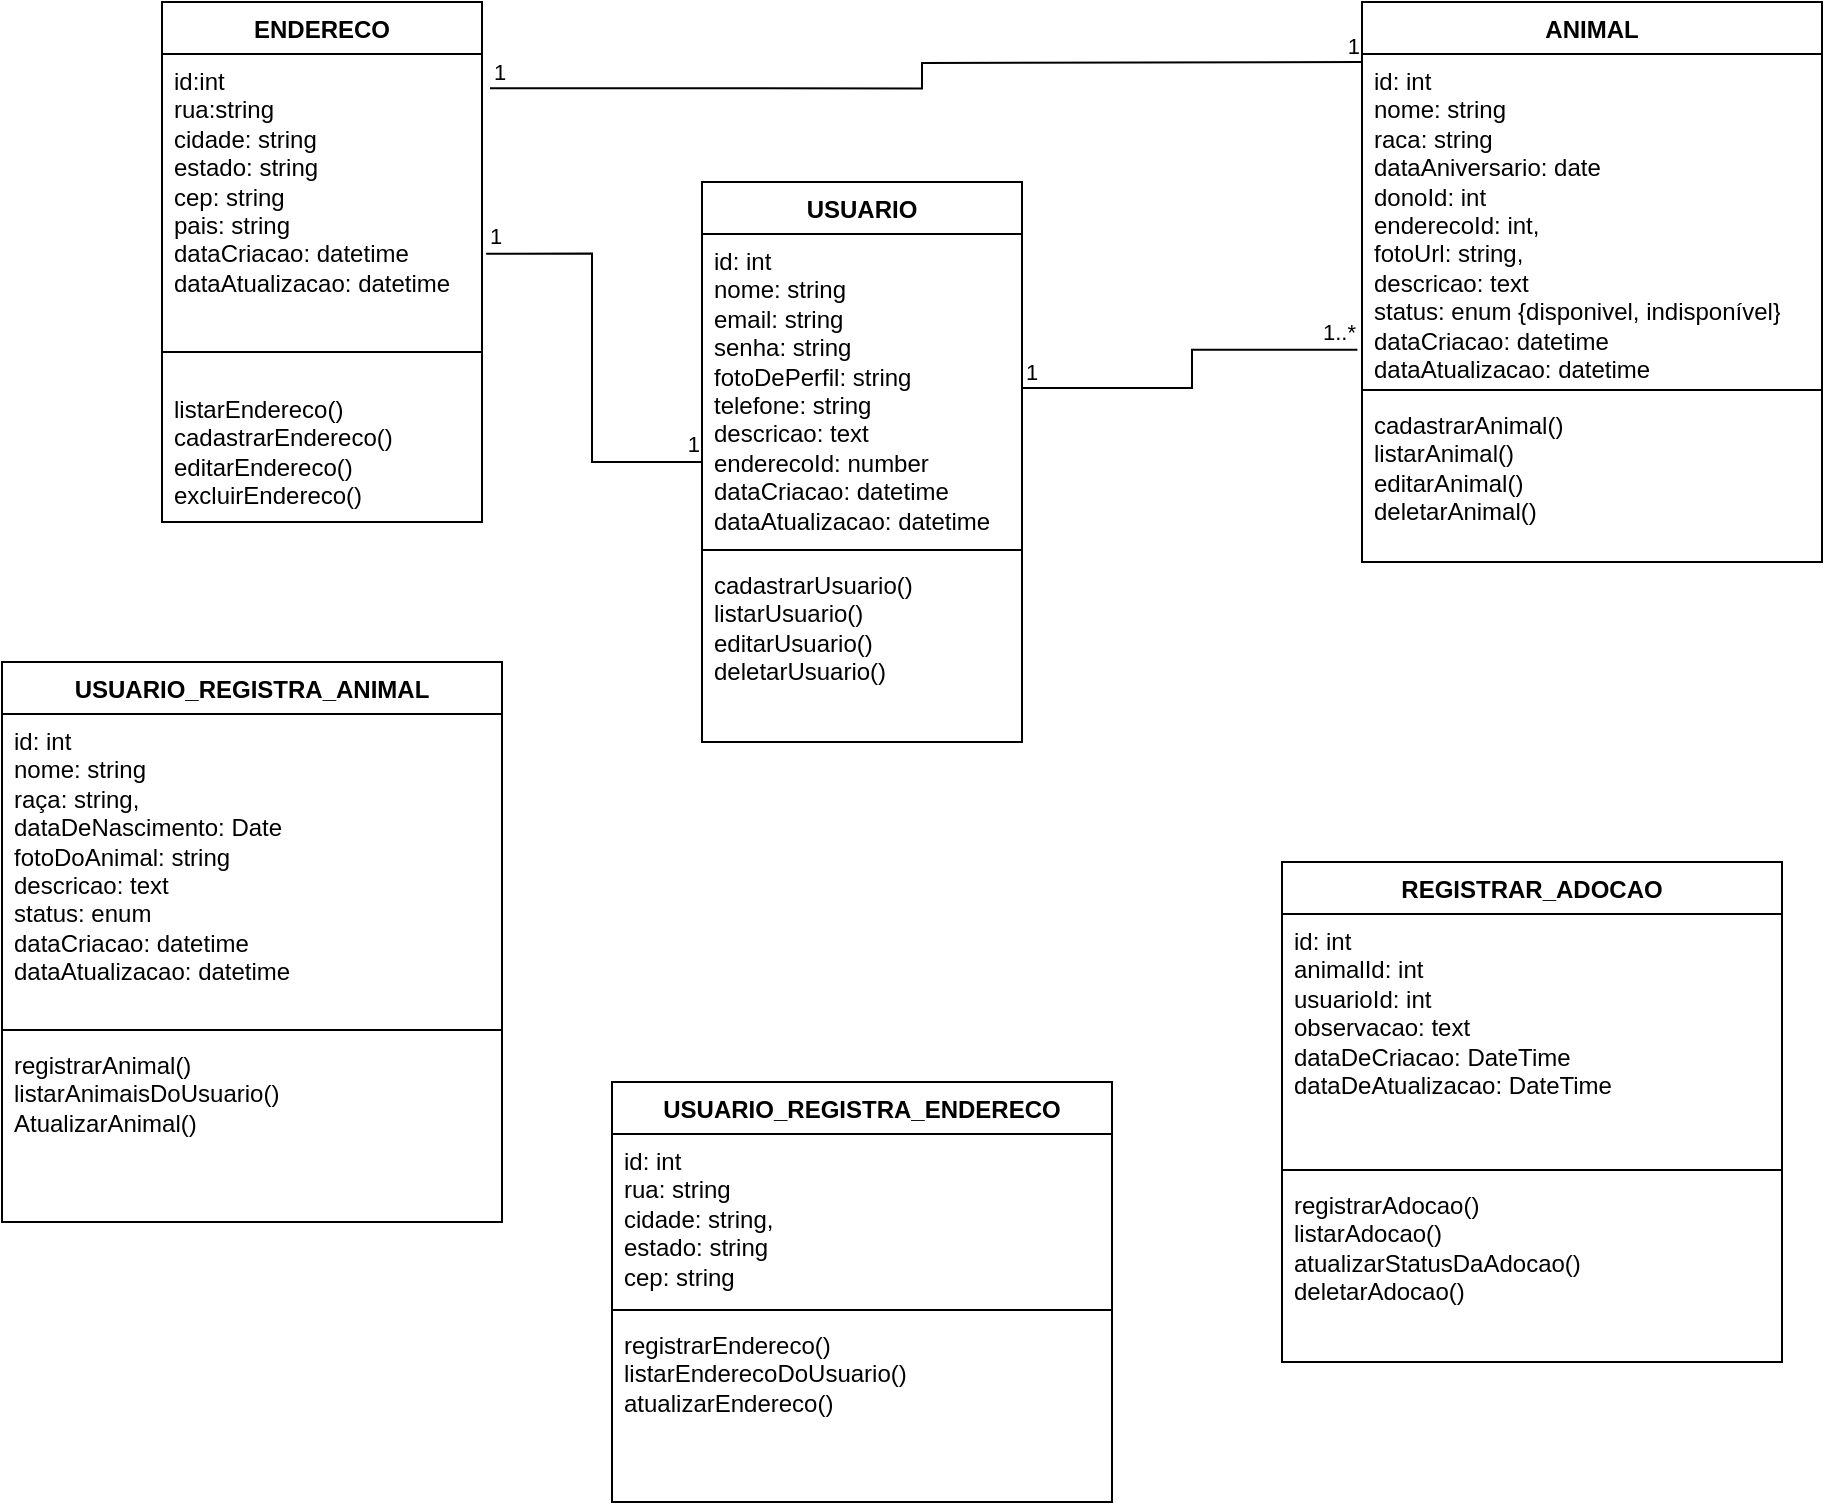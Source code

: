 <mxfile>
    <diagram name="Página-1" id="byVd-cGKzUGu6L8oe7Ub">
        <mxGraphModel dx="1996" dy="662" grid="1" gridSize="10" guides="1" tooltips="1" connect="1" arrows="1" fold="1" page="1" pageScale="1" pageWidth="827" pageHeight="1169" math="0" shadow="0">
            <root>
                <mxCell id="0"/>
                <mxCell id="1" parent="0"/>
                <mxCell id="cuir3odMGSEPCRtanvPZ-27" value="ENDERECO" style="swimlane;fontStyle=1;align=center;verticalAlign=top;childLayout=stackLayout;horizontal=1;startSize=26;horizontalStack=0;resizeParent=1;resizeParentMax=0;resizeLast=0;collapsible=1;marginBottom=0;whiteSpace=wrap;html=1;" parent="1" vertex="1">
                    <mxGeometry x="20" width="160" height="260" as="geometry"/>
                </mxCell>
                <mxCell id="cuir3odMGSEPCRtanvPZ-28" value="id:int&lt;div&gt;rua:string&lt;/div&gt;&lt;div&gt;cidade: string&lt;/div&gt;&lt;div&gt;estado: string&lt;/div&gt;&lt;div&gt;cep: string&lt;/div&gt;&lt;div&gt;pais: string&lt;/div&gt;&lt;div&gt;&lt;div&gt;dataCriacao: datetime&lt;/div&gt;&lt;div&gt;dataAtualizacao: datetime&lt;/div&gt;&lt;/div&gt;" style="text;strokeColor=none;fillColor=none;align=left;verticalAlign=top;spacingLeft=4;spacingRight=4;overflow=hidden;rotatable=0;points=[[0,0.5],[1,0.5]];portConstraint=eastwest;whiteSpace=wrap;html=1;" parent="cuir3odMGSEPCRtanvPZ-27" vertex="1">
                    <mxGeometry y="26" width="160" height="134" as="geometry"/>
                </mxCell>
                <mxCell id="cuir3odMGSEPCRtanvPZ-29" value="" style="line;strokeWidth=1;fillColor=none;align=left;verticalAlign=middle;spacingTop=-1;spacingLeft=3;spacingRight=3;rotatable=0;labelPosition=right;points=[];portConstraint=eastwest;strokeColor=inherit;" parent="cuir3odMGSEPCRtanvPZ-27" vertex="1">
                    <mxGeometry y="160" width="160" height="30" as="geometry"/>
                </mxCell>
                <mxCell id="cuir3odMGSEPCRtanvPZ-30" value="&lt;div&gt;listarEndereco()&lt;/div&gt;cadastrarEndereco()&lt;div&gt;editarEndereco()&lt;/div&gt;&lt;div&gt;excluirEndereco()&lt;/div&gt;" style="text;strokeColor=none;fillColor=none;align=left;verticalAlign=top;spacingLeft=4;spacingRight=4;overflow=hidden;rotatable=0;points=[[0,0.5],[1,0.5]];portConstraint=eastwest;whiteSpace=wrap;html=1;" parent="cuir3odMGSEPCRtanvPZ-27" vertex="1">
                    <mxGeometry y="190" width="160" height="70" as="geometry"/>
                </mxCell>
                <mxCell id="cuir3odMGSEPCRtanvPZ-31" value="USUARIO" style="swimlane;fontStyle=1;align=center;verticalAlign=top;childLayout=stackLayout;horizontal=1;startSize=26;horizontalStack=0;resizeParent=1;resizeParentMax=0;resizeLast=0;collapsible=1;marginBottom=0;whiteSpace=wrap;html=1;" parent="1" vertex="1">
                    <mxGeometry x="290" y="90" width="160" height="280" as="geometry"/>
                </mxCell>
                <mxCell id="cuir3odMGSEPCRtanvPZ-32" value="id: int&lt;div&gt;nome: string&lt;/div&gt;&lt;div&gt;email: string&lt;/div&gt;&lt;div&gt;senha: string&lt;/div&gt;&lt;div&gt;fotoDePerfil: string&lt;/div&gt;&lt;div&gt;telefone: string&lt;/div&gt;&lt;div&gt;descricao: text&lt;/div&gt;&lt;div&gt;enderecoId: number&lt;/div&gt;&lt;div&gt;dataCriacao: datetime&lt;/div&gt;&lt;div&gt;dataAtualizacao: datetime&lt;/div&gt;" style="text;strokeColor=none;fillColor=none;align=left;verticalAlign=top;spacingLeft=4;spacingRight=4;overflow=hidden;rotatable=0;points=[[0,0.5],[1,0.5]];portConstraint=eastwest;whiteSpace=wrap;html=1;" parent="cuir3odMGSEPCRtanvPZ-31" vertex="1">
                    <mxGeometry y="26" width="160" height="154" as="geometry"/>
                </mxCell>
                <mxCell id="cuir3odMGSEPCRtanvPZ-33" value="" style="line;strokeWidth=1;fillColor=none;align=left;verticalAlign=middle;spacingTop=-1;spacingLeft=3;spacingRight=3;rotatable=0;labelPosition=right;points=[];portConstraint=eastwest;strokeColor=inherit;" parent="cuir3odMGSEPCRtanvPZ-31" vertex="1">
                    <mxGeometry y="180" width="160" height="8" as="geometry"/>
                </mxCell>
                <mxCell id="cuir3odMGSEPCRtanvPZ-34" value="cadastrarUsuario()&lt;div&gt;listarUsuario()&lt;/div&gt;&lt;div&gt;editarUsuario()&lt;/div&gt;&lt;div&gt;deletarUsuario()&lt;/div&gt;" style="text;strokeColor=none;fillColor=none;align=left;verticalAlign=top;spacingLeft=4;spacingRight=4;overflow=hidden;rotatable=0;points=[[0,0.5],[1,0.5]];portConstraint=eastwest;whiteSpace=wrap;html=1;" parent="cuir3odMGSEPCRtanvPZ-31" vertex="1">
                    <mxGeometry y="188" width="160" height="92" as="geometry"/>
                </mxCell>
                <mxCell id="cuir3odMGSEPCRtanvPZ-35" value="ANIMAL" style="swimlane;fontStyle=1;align=center;verticalAlign=top;childLayout=stackLayout;horizontal=1;startSize=26;horizontalStack=0;resizeParent=1;resizeParentMax=0;resizeLast=0;collapsible=1;marginBottom=0;whiteSpace=wrap;html=1;" parent="1" vertex="1">
                    <mxGeometry x="620" width="230" height="280" as="geometry"/>
                </mxCell>
                <mxCell id="cuir3odMGSEPCRtanvPZ-36" value="id: int&lt;div&gt;nome: string&lt;/div&gt;&lt;div&gt;raca: string&lt;/div&gt;&lt;div&gt;dataAniversario: date&lt;/div&gt;&lt;div&gt;donoId: int&lt;/div&gt;&lt;div&gt;enderecoId: int,&lt;/div&gt;&lt;div&gt;fotoUrl: string,&lt;/div&gt;&lt;div&gt;descricao: text&lt;/div&gt;&lt;div&gt;status: enum {disponivel, indisponível}&lt;/div&gt;&lt;div&gt;dataCriacao: datetime&lt;/div&gt;&lt;div&gt;dataAtualizacao: datetime&lt;/div&gt;" style="text;strokeColor=none;fillColor=none;align=left;verticalAlign=top;spacingLeft=4;spacingRight=4;overflow=hidden;rotatable=0;points=[[0,0.5],[1,0.5]];portConstraint=eastwest;whiteSpace=wrap;html=1;" parent="cuir3odMGSEPCRtanvPZ-35" vertex="1">
                    <mxGeometry y="26" width="230" height="164" as="geometry"/>
                </mxCell>
                <mxCell id="cuir3odMGSEPCRtanvPZ-37" value="" style="line;strokeWidth=1;fillColor=none;align=left;verticalAlign=middle;spacingTop=-1;spacingLeft=3;spacingRight=3;rotatable=0;labelPosition=right;points=[];portConstraint=eastwest;strokeColor=inherit;" parent="cuir3odMGSEPCRtanvPZ-35" vertex="1">
                    <mxGeometry y="190" width="230" height="8" as="geometry"/>
                </mxCell>
                <mxCell id="cuir3odMGSEPCRtanvPZ-38" value="cadastrarAnimal()&lt;div&gt;listarAnimal()&lt;/div&gt;&lt;div&gt;editarAnimal()&lt;/div&gt;&lt;div&gt;deletarAnimal()&lt;/div&gt;" style="text;strokeColor=none;fillColor=none;align=left;verticalAlign=top;spacingLeft=4;spacingRight=4;overflow=hidden;rotatable=0;points=[[0,0.5],[1,0.5]];portConstraint=eastwest;whiteSpace=wrap;html=1;" parent="cuir3odMGSEPCRtanvPZ-35" vertex="1">
                    <mxGeometry y="198" width="230" height="82" as="geometry"/>
                </mxCell>
                <mxCell id="cuir3odMGSEPCRtanvPZ-56" value="" style="endArrow=none;html=1;edgeStyle=orthogonalEdgeStyle;rounded=0;entryX=-0.01;entryY=0.902;entryDx=0;entryDy=0;entryPerimeter=0;" parent="1" source="cuir3odMGSEPCRtanvPZ-32" target="cuir3odMGSEPCRtanvPZ-36" edge="1">
                    <mxGeometry relative="1" as="geometry">
                        <mxPoint x="480" y="190" as="sourcePoint"/>
                        <mxPoint x="600" y="190" as="targetPoint"/>
                    </mxGeometry>
                </mxCell>
                <mxCell id="cuir3odMGSEPCRtanvPZ-57" value="1" style="edgeLabel;resizable=0;html=1;align=left;verticalAlign=bottom;" parent="cuir3odMGSEPCRtanvPZ-56" connectable="0" vertex="1">
                    <mxGeometry x="-1" relative="1" as="geometry"/>
                </mxCell>
                <mxCell id="cuir3odMGSEPCRtanvPZ-58" value="1..*" style="edgeLabel;resizable=0;html=1;align=right;verticalAlign=bottom;" parent="cuir3odMGSEPCRtanvPZ-56" connectable="0" vertex="1">
                    <mxGeometry x="1" relative="1" as="geometry"/>
                </mxCell>
                <mxCell id="cuir3odMGSEPCRtanvPZ-62" value="" style="endArrow=none;html=1;edgeStyle=orthogonalEdgeStyle;rounded=0;entryX=0;entryY=0.74;entryDx=0;entryDy=0;entryPerimeter=0;exitX=1.013;exitY=0.745;exitDx=0;exitDy=0;exitPerimeter=0;" parent="1" source="cuir3odMGSEPCRtanvPZ-28" target="cuir3odMGSEPCRtanvPZ-32" edge="1">
                    <mxGeometry relative="1" as="geometry">
                        <mxPoint x="110" y="229.5" as="sourcePoint"/>
                        <mxPoint x="270" y="229.5" as="targetPoint"/>
                    </mxGeometry>
                </mxCell>
                <mxCell id="cuir3odMGSEPCRtanvPZ-63" value="1" style="edgeLabel;resizable=0;html=1;align=left;verticalAlign=bottom;" parent="cuir3odMGSEPCRtanvPZ-62" connectable="0" vertex="1">
                    <mxGeometry x="-1" relative="1" as="geometry"/>
                </mxCell>
                <mxCell id="cuir3odMGSEPCRtanvPZ-64" value="1" style="edgeLabel;resizable=0;html=1;align=right;verticalAlign=bottom;" parent="cuir3odMGSEPCRtanvPZ-62" connectable="0" vertex="1">
                    <mxGeometry x="1" relative="1" as="geometry"/>
                </mxCell>
                <mxCell id="cuir3odMGSEPCRtanvPZ-66" value="" style="endArrow=none;html=1;edgeStyle=orthogonalEdgeStyle;rounded=0;exitX=1.025;exitY=0.128;exitDx=0;exitDy=0;exitPerimeter=0;" parent="1" source="cuir3odMGSEPCRtanvPZ-28" edge="1">
                    <mxGeometry relative="1" as="geometry">
                        <mxPoint x="460" y="30" as="sourcePoint"/>
                        <mxPoint x="620" y="30" as="targetPoint"/>
                    </mxGeometry>
                </mxCell>
                <mxCell id="cuir3odMGSEPCRtanvPZ-67" value="1" style="edgeLabel;resizable=0;html=1;align=left;verticalAlign=bottom;" parent="cuir3odMGSEPCRtanvPZ-66" connectable="0" vertex="1">
                    <mxGeometry x="-1" relative="1" as="geometry"/>
                </mxCell>
                <mxCell id="cuir3odMGSEPCRtanvPZ-68" value="1" style="edgeLabel;resizable=0;html=1;align=right;verticalAlign=bottom;" parent="cuir3odMGSEPCRtanvPZ-66" connectable="0" vertex="1">
                    <mxGeometry x="1" relative="1" as="geometry"/>
                </mxCell>
                <mxCell id="2" value="USUARIO_REGISTRA_ANIMAL" style="swimlane;fontStyle=1;align=center;verticalAlign=top;childLayout=stackLayout;horizontal=1;startSize=26;horizontalStack=0;resizeParent=1;resizeParentMax=0;resizeLast=0;collapsible=1;marginBottom=0;whiteSpace=wrap;html=1;" vertex="1" parent="1">
                    <mxGeometry x="-60" y="330" width="250" height="280" as="geometry"/>
                </mxCell>
                <mxCell id="3" value="id: int&lt;div&gt;nome: string&lt;/div&gt;&lt;div&gt;raça: string,&lt;/div&gt;&lt;div&gt;dataDeNascimento: Date&lt;/div&gt;&lt;div&gt;&lt;span style=&quot;background-color: transparent;&quot;&gt;fotoDoAnimal: string&lt;/span&gt;&lt;/div&gt;&lt;div&gt;&lt;span style=&quot;background-color: transparent;&quot;&gt;descricao: text&lt;/span&gt;&lt;/div&gt;&lt;div&gt;&lt;span style=&quot;background-color: transparent;&quot;&gt;status: enum&lt;/span&gt;&lt;/div&gt;&lt;div&gt;&lt;span style=&quot;background-color: transparent;&quot;&gt;dataCriacao: datetime&lt;/span&gt;&lt;/div&gt;&lt;div&gt;dataAtualizacao: datetime&lt;/div&gt;" style="text;strokeColor=none;fillColor=none;align=left;verticalAlign=top;spacingLeft=4;spacingRight=4;overflow=hidden;rotatable=0;points=[[0,0.5],[1,0.5]];portConstraint=eastwest;whiteSpace=wrap;html=1;" vertex="1" parent="2">
                    <mxGeometry y="26" width="250" height="154" as="geometry"/>
                </mxCell>
                <mxCell id="4" value="" style="line;strokeWidth=1;fillColor=none;align=left;verticalAlign=middle;spacingTop=-1;spacingLeft=3;spacingRight=3;rotatable=0;labelPosition=right;points=[];portConstraint=eastwest;strokeColor=inherit;" vertex="1" parent="2">
                    <mxGeometry y="180" width="250" height="8" as="geometry"/>
                </mxCell>
                <mxCell id="5" value="registrarAnimal()&lt;div&gt;listarAnimaisDoUsuario()&lt;/div&gt;&lt;div&gt;AtualizarAnimal()&lt;/div&gt;" style="text;strokeColor=none;fillColor=none;align=left;verticalAlign=top;spacingLeft=4;spacingRight=4;overflow=hidden;rotatable=0;points=[[0,0.5],[1,0.5]];portConstraint=eastwest;whiteSpace=wrap;html=1;" vertex="1" parent="2">
                    <mxGeometry y="188" width="250" height="92" as="geometry"/>
                </mxCell>
                <mxCell id="6" value="USUARIO_REGISTRA_ENDERECO" style="swimlane;fontStyle=1;align=center;verticalAlign=top;childLayout=stackLayout;horizontal=1;startSize=26;horizontalStack=0;resizeParent=1;resizeParentMax=0;resizeLast=0;collapsible=1;marginBottom=0;whiteSpace=wrap;html=1;" vertex="1" parent="1">
                    <mxGeometry x="245" y="540" width="250" height="210" as="geometry"/>
                </mxCell>
                <mxCell id="7" value="id: int&lt;div&gt;rua: string&lt;/div&gt;&lt;div&gt;cidade: string,&lt;/div&gt;&lt;div&gt;estado: string&lt;/div&gt;&lt;div&gt;cep: string&lt;/div&gt;" style="text;strokeColor=none;fillColor=none;align=left;verticalAlign=top;spacingLeft=4;spacingRight=4;overflow=hidden;rotatable=0;points=[[0,0.5],[1,0.5]];portConstraint=eastwest;whiteSpace=wrap;html=1;" vertex="1" parent="6">
                    <mxGeometry y="26" width="250" height="84" as="geometry"/>
                </mxCell>
                <mxCell id="8" value="" style="line;strokeWidth=1;fillColor=none;align=left;verticalAlign=middle;spacingTop=-1;spacingLeft=3;spacingRight=3;rotatable=0;labelPosition=right;points=[];portConstraint=eastwest;strokeColor=inherit;" vertex="1" parent="6">
                    <mxGeometry y="110" width="250" height="8" as="geometry"/>
                </mxCell>
                <mxCell id="9" value="registrarEndereco()&lt;div&gt;listarEnderecoDoUsuario()&lt;/div&gt;&lt;div&gt;atualizarEndereco()&lt;/div&gt;" style="text;strokeColor=none;fillColor=none;align=left;verticalAlign=top;spacingLeft=4;spacingRight=4;overflow=hidden;rotatable=0;points=[[0,0.5],[1,0.5]];portConstraint=eastwest;whiteSpace=wrap;html=1;" vertex="1" parent="6">
                    <mxGeometry y="118" width="250" height="92" as="geometry"/>
                </mxCell>
                <mxCell id="10" value="REGISTRAR_ADOCAO" style="swimlane;fontStyle=1;align=center;verticalAlign=top;childLayout=stackLayout;horizontal=1;startSize=26;horizontalStack=0;resizeParent=1;resizeParentMax=0;resizeLast=0;collapsible=1;marginBottom=0;whiteSpace=wrap;html=1;" vertex="1" parent="1">
                    <mxGeometry x="580" y="430" width="250" height="250" as="geometry"/>
                </mxCell>
                <mxCell id="11" value="id: int&lt;div&gt;animalId: int&lt;/div&gt;&lt;div&gt;usuarioId: int&lt;/div&gt;&lt;div&gt;observacao: text&lt;/div&gt;&lt;div&gt;dataDeCriacao: DateTime&lt;/div&gt;&lt;div&gt;dataDeAtualizacao: DateTime&lt;/div&gt;" style="text;strokeColor=none;fillColor=none;align=left;verticalAlign=top;spacingLeft=4;spacingRight=4;overflow=hidden;rotatable=0;points=[[0,0.5],[1,0.5]];portConstraint=eastwest;whiteSpace=wrap;html=1;" vertex="1" parent="10">
                    <mxGeometry y="26" width="250" height="124" as="geometry"/>
                </mxCell>
                <mxCell id="12" value="" style="line;strokeWidth=1;fillColor=none;align=left;verticalAlign=middle;spacingTop=-1;spacingLeft=3;spacingRight=3;rotatable=0;labelPosition=right;points=[];portConstraint=eastwest;strokeColor=inherit;" vertex="1" parent="10">
                    <mxGeometry y="150" width="250" height="8" as="geometry"/>
                </mxCell>
                <mxCell id="13" value="registrarAdocao()&lt;div&gt;listarAdocao()&lt;/div&gt;&lt;div&gt;atualizarStatusDaAdocao()&lt;/div&gt;&lt;div&gt;deletarAdocao()&lt;/div&gt;" style="text;strokeColor=none;fillColor=none;align=left;verticalAlign=top;spacingLeft=4;spacingRight=4;overflow=hidden;rotatable=0;points=[[0,0.5],[1,0.5]];portConstraint=eastwest;whiteSpace=wrap;html=1;" vertex="1" parent="10">
                    <mxGeometry y="158" width="250" height="92" as="geometry"/>
                </mxCell>
            </root>
        </mxGraphModel>
    </diagram>
</mxfile>